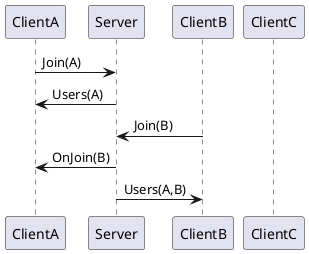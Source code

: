 @startuml
'https://plantuml.com/sequence-diagram

participant ClientA
participant Server
participant ClientB
participant ClientC

ClientA->Server:Join(A)
ClientA<-Server:Users(A)
ClientB->Server:Join(B)
ClientA<-Server:OnJoin(B)
ClientB<-Server:Users(A,B)

@enduml

